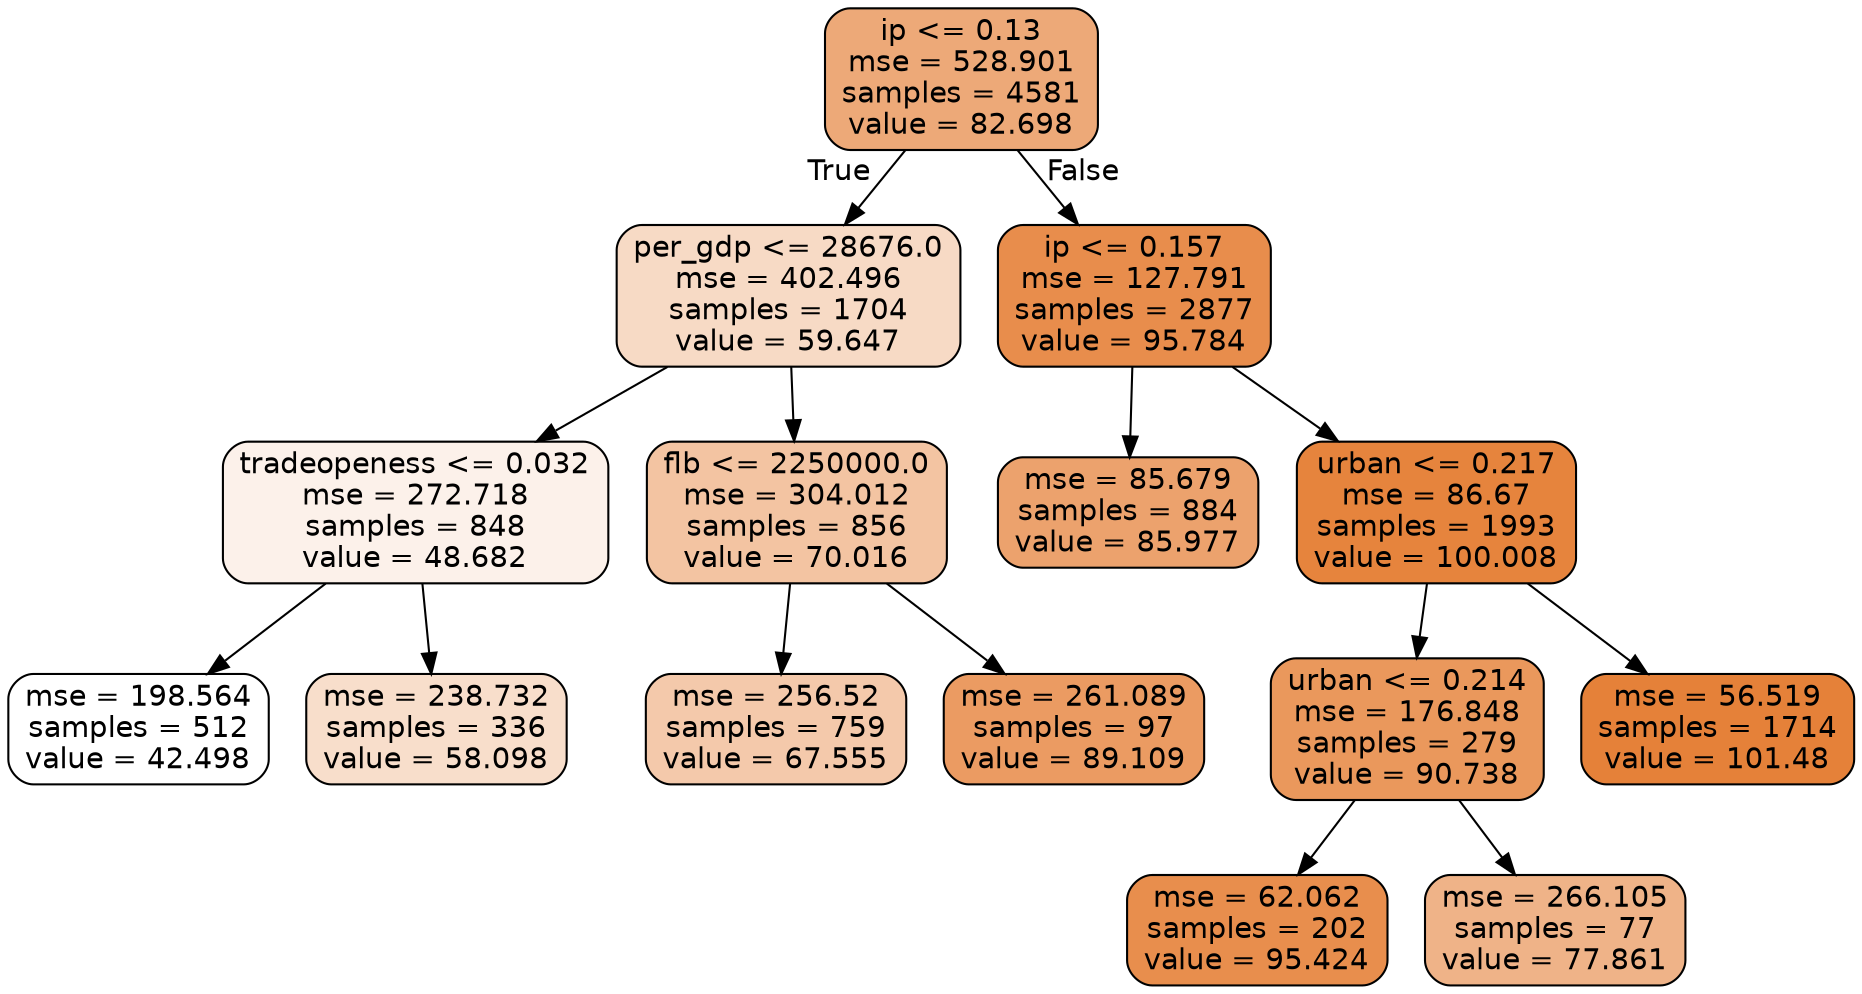 digraph Tree {
node [shape=box, style="filled, rounded", color="black", fontname=helvetica] ;
edge [fontname=helvetica] ;
0 [label="ip <= 0.13\nmse = 528.901\nsamples = 4581\nvalue = 82.698", fillcolor="#e58139ae"] ;
1 [label="per_gdp <= 28676.0\nmse = 402.496\nsamples = 1704\nvalue = 59.647", fillcolor="#e581394a"] ;
0 -> 1 [labeldistance=2.5, labelangle=45, headlabel="True"] ;
3 [label="tradeopeness <= 0.032\nmse = 272.718\nsamples = 848\nvalue = 48.682", fillcolor="#e581391b"] ;
1 -> 3 ;
7 [label="mse = 198.564\nsamples = 512\nvalue = 42.498", fillcolor="#e5813900"] ;
3 -> 7 ;
8 [label="mse = 238.732\nsamples = 336\nvalue = 58.098", fillcolor="#e5813943"] ;
3 -> 8 ;
4 [label="flb <= 2250000.0\nmse = 304.012\nsamples = 856\nvalue = 70.016", fillcolor="#e5813977"] ;
1 -> 4 ;
9 [label="mse = 256.52\nsamples = 759\nvalue = 67.555", fillcolor="#e581396c"] ;
4 -> 9 ;
10 [label="mse = 261.089\nsamples = 97\nvalue = 89.109", fillcolor="#e58139ca"] ;
4 -> 10 ;
2 [label="ip <= 0.157\nmse = 127.791\nsamples = 2877\nvalue = 95.784", fillcolor="#e58139e6"] ;
0 -> 2 [labeldistance=2.5, labelangle=-45, headlabel="False"] ;
5 [label="mse = 85.679\nsamples = 884\nvalue = 85.977", fillcolor="#e58139bc"] ;
2 -> 5 ;
6 [label="urban <= 0.217\nmse = 86.67\nsamples = 1993\nvalue = 100.008", fillcolor="#e58139f9"] ;
2 -> 6 ;
11 [label="urban <= 0.214\nmse = 176.848\nsamples = 279\nvalue = 90.738", fillcolor="#e58139d1"] ;
6 -> 11 ;
13 [label="mse = 62.062\nsamples = 202\nvalue = 95.424", fillcolor="#e58139e5"] ;
11 -> 13 ;
14 [label="mse = 266.105\nsamples = 77\nvalue = 77.861", fillcolor="#e5813999"] ;
11 -> 14 ;
12 [label="mse = 56.519\nsamples = 1714\nvalue = 101.48", fillcolor="#e58139ff"] ;
6 -> 12 ;
}
